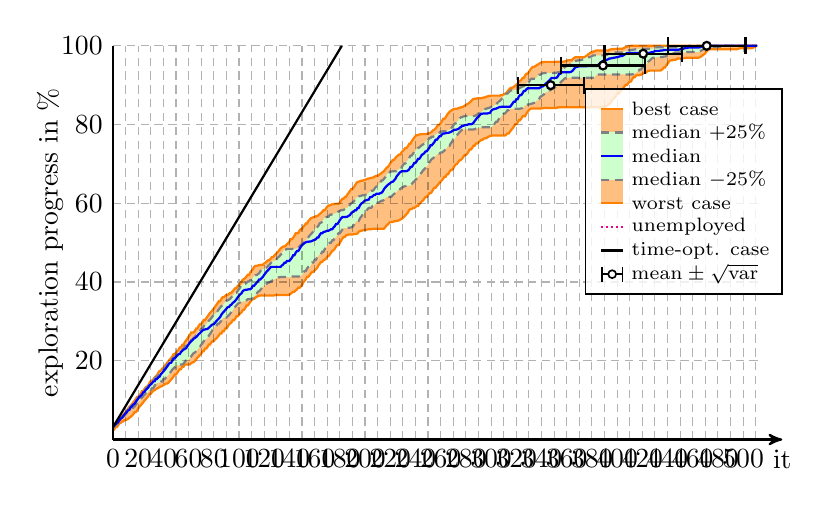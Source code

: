 \begin{tikzpicture}[thick]


% plot data, scaled to 8cm
\begin{scope}[yscale=0.05, xscale=0.016]
\draw[draw=orange, fill=orange!50] (0.00, 2.27) -- (1.00, 2.58) -- (2.00, 3.15) -- (3.00, 3.15) -- (4.00, 3.56) -- (5.00, 4.18) -- (6.00, 4.18) -- (7.00, 4.60) -- (8.00, 4.60) -- (9.00, 4.91) -- (10.00, 4.91) -- (11.00, 5.06) -- (12.00, 5.27) -- (13.00, 5.53) -- (14.00, 5.73) -- (15.00, 6.04) -- (16.00, 6.35) -- (17.00, 6.92) -- (18.00, 6.92) -- (19.00, 7.28) -- (20.00, 7.90) -- (21.00, 8.32) -- (22.00, 8.68) -- (23.00, 9.04) -- (24.00, 9.45) -- (25.00, 9.92) -- (26.00, 10.23) -- (27.00, 10.59) -- (28.00, 11.00) -- (29.00, 11.62) -- (30.00, 11.62) -- (31.00, 12.04) -- (32.00, 12.35) -- (33.00, 12.55) -- (34.00, 12.76) -- (35.00, 12.96) -- (36.00, 13.12) -- (37.00, 13.33) -- (38.00, 13.48) -- (39.00, 13.64) -- (40.00, 13.79) -- (41.00, 14.00) -- (42.00, 14.20) -- (43.00, 14.20) -- (44.00, 14.46) -- (45.00, 14.82) -- (46.00, 15.19) -- (47.00, 15.55) -- (48.00, 15.96) -- (49.00, 16.53) -- (50.00, 16.53) -- (51.00, 16.94) -- (52.00, 17.41) -- (53.00, 17.87) -- (54.00, 17.87) -- (55.00, 18.49) -- (56.00, 18.49) -- (57.00, 19.01) -- (58.00, 19.06) -- (59.00, 19.06) -- (60.00, 19.06) -- (61.00, 19.06) -- (62.00, 19.37) -- (63.00, 19.58) -- (64.00, 19.68) -- (65.00, 19.94) -- (66.00, 20.40) -- (67.00, 20.76) -- (68.00, 21.13) -- (69.00, 21.44) -- (70.00, 21.80) -- (71.00, 22.42) -- (72.00, 22.42) -- (73.00, 23.09) -- (74.00, 23.09) -- (75.00, 23.50) -- (76.00, 24.12) -- (77.00, 24.12) -- (78.00, 24.64) -- (79.00, 25.00) -- (80.00, 25.00) -- (81.00, 25.41) -- (82.00, 25.67) -- (83.00, 26.03) -- (84.00, 26.45) -- (85.00, 26.91) -- (86.00, 26.91) -- (87.00, 27.53) -- (88.00, 27.53) -- (89.00, 28.20) -- (90.00, 28.20) -- (91.00, 28.62) -- (92.00, 29.24) -- (93.00, 29.49) -- (94.00, 29.75) -- (95.00, 30.27) -- (96.00, 30.27) -- (97.00, 30.68) -- (98.00, 31.30) -- (99.00, 31.30) -- (100.00, 31.66) -- (101.00, 32.13) -- (102.00, 32.28) -- (103.00, 32.90) -- (104.00, 32.95) -- (105.00, 33.42) -- (106.00, 34.04) -- (107.00, 34.04) -- (108.00, 34.50) -- (109.00, 34.97) -- (110.00, 35.43) -- (111.00, 35.69) -- (112.00, 35.74) -- (113.00, 36.05) -- (114.00, 36.21) -- (115.00, 36.42) -- (116.00, 36.52) -- (117.00, 36.57) -- (118.00, 36.57) -- (119.00, 36.57) -- (120.00, 36.57) -- (121.00, 36.57) -- (122.00, 36.57) -- (123.00, 36.57) -- (124.00, 36.57) -- (125.00, 36.57) -- (126.00, 36.57) -- (127.00, 36.57) -- (128.00, 36.62) -- (129.00, 36.67) -- (130.00, 36.73) -- (131.00, 36.73) -- (132.00, 36.73) -- (133.00, 36.73) -- (134.00, 36.73) -- (135.00, 36.73) -- (136.00, 36.73) -- (137.00, 36.73) -- (138.00, 36.73) -- (139.00, 36.73) -- (140.00, 36.78) -- (141.00, 37.04) -- (142.00, 37.29) -- (143.00, 37.55) -- (144.00, 37.55) -- (145.00, 37.86) -- (146.00, 38.17) -- (147.00, 38.53) -- (148.00, 38.53) -- (149.00, 38.89) -- (150.00, 39.26) -- (151.00, 39.88) -- (152.00, 40.29) -- (153.00, 40.70) -- (154.00, 41.32) -- (155.00, 41.32) -- (156.00, 41.74) -- (157.00, 42.20) -- (158.00, 42.56) -- (159.00, 42.56) -- (160.00, 42.98) -- (161.00, 43.23) -- (162.00, 43.60) -- (163.00, 44.21) -- (164.00, 44.63) -- (165.00, 45.09) -- (166.00, 45.09) -- (167.00, 45.56) -- (168.00, 45.66) -- (169.00, 45.97) -- (170.00, 46.44) -- (171.00, 46.59) -- (172.00, 46.95) -- (173.00, 47.47) -- (174.00, 47.88) -- (175.00, 48.09) -- (176.00, 48.45) -- (177.00, 49.02) -- (178.00, 49.43) -- (179.00, 49.43) -- (180.00, 49.90) -- (181.00, 50.52) -- (182.00, 51.03) -- (183.00, 51.45) -- (184.00, 51.45) -- (185.00, 51.86) -- (186.00, 51.96) -- (187.00, 52.07) -- (188.00, 52.07) -- (189.00, 52.07) -- (190.00, 52.07) -- (191.00, 52.17) -- (192.00, 52.22) -- (193.00, 52.22) -- (194.00, 52.32) -- (195.00, 52.79) -- (196.00, 52.94) -- (197.00, 53.00) -- (198.00, 53.10) -- (199.00, 53.25) -- (200.00, 53.25) -- (201.00, 53.31) -- (202.00, 53.36) -- (203.00, 53.41) -- (204.00, 53.41) -- (205.00, 53.41) -- (206.00, 53.51) -- (207.00, 53.51) -- (208.00, 53.51) -- (209.00, 53.51) -- (210.00, 53.51) -- (211.00, 53.51) -- (212.00, 53.51) -- (213.00, 53.51) -- (214.00, 53.51) -- (215.00, 53.56) -- (216.00, 53.93) -- (217.00, 54.34) -- (218.00, 54.60) -- (219.00, 54.96) -- (220.00, 55.27) -- (221.00, 55.27) -- (222.00, 55.27) -- (223.00, 55.42) -- (224.00, 55.42) -- (225.00, 55.58) -- (226.00, 55.58) -- (227.00, 55.68) -- (228.00, 55.89) -- (229.00, 56.04) -- (230.00, 56.30) -- (231.00, 56.56) -- (232.00, 56.92) -- (233.00, 57.28) -- (234.00, 57.64) -- (235.00, 58.26) -- (236.00, 58.52) -- (237.00, 58.52) -- (238.00, 58.78) -- (239.00, 58.78) -- (240.00, 59.04) -- (241.00, 59.30) -- (242.00, 59.30) -- (243.00, 59.76) -- (244.00, 60.12) -- (245.00, 60.49) -- (246.00, 60.69) -- (247.00, 61.21) -- (248.00, 61.62) -- (249.00, 61.62) -- (250.00, 62.09) -- (251.00, 62.55) -- (252.00, 62.55) -- (253.00, 62.91) -- (254.00, 63.53) -- (255.00, 63.95) -- (256.00, 63.95) -- (257.00, 64.41) -- (258.00, 64.77) -- (259.00, 65.19) -- (260.00, 65.50) -- (261.00, 65.86) -- (262.00, 66.27) -- (263.00, 66.74) -- (264.00, 66.74) -- (265.00, 67.36) -- (266.00, 67.36) -- (267.00, 68.03) -- (268.00, 68.44) -- (269.00, 68.44) -- (270.00, 68.90) -- (271.00, 69.47) -- (272.00, 69.89) -- (273.00, 70.04) -- (274.00, 70.51) -- (275.00, 70.92) -- (276.00, 70.97) -- (277.00, 71.33) -- (278.00, 71.80) -- (279.00, 72.26) -- (280.00, 72.26) -- (281.00, 72.62) -- (282.00, 73.04) -- (283.00, 73.66) -- (284.00, 73.66) -- (285.00, 74.02) -- (286.00, 74.64) -- (287.00, 74.64) -- (288.00, 75.21) -- (289.00, 75.21) -- (290.00, 75.46) -- (291.00, 75.77) -- (292.00, 76.08) -- (293.00, 76.08) -- (294.00, 76.39) -- (295.00, 76.50) -- (296.00, 76.50) -- (297.00, 76.70) -- (298.00, 76.91) -- (299.00, 77.12) -- (300.00, 77.12) -- (301.00, 77.22) -- (302.00, 77.22) -- (303.00, 77.22) -- (304.00, 77.22) -- (305.00, 77.22) -- (306.00, 77.22) -- (307.00, 77.22) -- (308.00, 77.22) -- (309.00, 77.22) -- (310.00, 77.22) -- (311.00, 77.22) -- (312.00, 77.43) -- (313.00, 77.74) -- (314.00, 77.74) -- (315.00, 78.20) -- (316.00, 78.62) -- (317.00, 79.03) -- (318.00, 79.44) -- (319.00, 80.06) -- (320.00, 80.06) -- (321.00, 80.48) -- (322.00, 81.10) -- (323.00, 81.10) -- (324.00, 81.51) -- (325.00, 82.13) -- (326.00, 82.13) -- (327.00, 82.13) -- (328.00, 82.80) -- (329.00, 83.21) -- (330.00, 83.68) -- (331.00, 83.94) -- (332.00, 84.09) -- (333.00, 84.09) -- (334.00, 84.09) -- (335.00, 84.09) -- (336.00, 84.09) -- (337.00, 84.09) -- (338.00, 84.09) -- (339.00, 84.09) -- (340.00, 84.09) -- (341.00, 84.14) -- (342.00, 84.19) -- (343.00, 84.19) -- (344.00, 84.19) -- (345.00, 84.19) -- (346.00, 84.19) -- (347.00, 84.19) -- (348.00, 84.19) -- (349.00, 84.19) -- (350.00, 84.19) -- (351.00, 84.19) -- (352.00, 84.19) -- (353.00, 84.40) -- (354.00, 84.40) -- (355.00, 84.40) -- (356.00, 84.40) -- (357.00, 84.40) -- (358.00, 84.40) -- (359.00, 84.40) -- (360.00, 84.40) -- (361.00, 84.40) -- (362.00, 84.40) -- (363.00, 84.40) -- (364.00, 84.40) -- (365.00, 84.40) -- (366.00, 84.40) -- (367.00, 84.40) -- (368.00, 84.40) -- (369.00, 84.40) -- (370.00, 84.40) -- (371.00, 84.40) -- (372.00, 84.40) -- (373.00, 84.40) -- (374.00, 84.40) -- (375.00, 84.40) -- (376.00, 84.40) -- (377.00, 84.40) -- (378.00, 84.40) -- (379.00, 84.40) -- (380.00, 84.40) -- (381.00, 84.40) -- (382.00, 84.40) -- (383.00, 84.40) -- (384.00, 84.40) -- (385.00, 84.40) -- (386.00, 84.40) -- (387.00, 84.40) -- (388.00, 84.40) -- (389.00, 84.40) -- (390.00, 84.50) -- (391.00, 84.66) -- (392.00, 84.76) -- (393.00, 85.12) -- (394.00, 85.33) -- (395.00, 85.59) -- (396.00, 86.16) -- (397.00, 86.47) -- (398.00, 86.83) -- (399.00, 87.19) -- (400.00, 87.81) -- (401.00, 87.81) -- (402.00, 88.22) -- (403.00, 88.58) -- (404.00, 88.95) -- (405.00, 89.31) -- (406.00, 89.77) -- (407.00, 90.13) -- (408.00, 90.13) -- (409.00, 90.55) -- (410.00, 90.96) -- (411.00, 90.96) -- (412.00, 91.58) -- (413.00, 91.99) -- (414.00, 91.99) -- (415.00, 92.46) -- (416.00, 92.51) -- (417.00, 92.51) -- (418.00, 92.56) -- (419.00, 92.67) -- (420.00, 92.87) -- (421.00, 92.98) -- (422.00, 93.23) -- (423.00, 93.23) -- (424.00, 93.54) -- (425.00, 93.65) -- (426.00, 93.70) -- (427.00, 93.70) -- (428.00, 93.70) -- (429.00, 93.70) -- (430.00, 93.70) -- (431.00, 93.70) -- (432.00, 93.70) -- (433.00, 93.70) -- (434.00, 93.70) -- (435.00, 93.80) -- (436.00, 94.06) -- (437.00, 94.47) -- (438.00, 94.47) -- (439.00, 95.04) -- (440.00, 95.45) -- (441.00, 95.92) -- (442.00, 96.23) -- (443.00, 96.33) -- (444.00, 96.33) -- (445.00, 96.44) -- (446.00, 96.44) -- (447.00, 96.54) -- (448.00, 96.75) -- (449.00, 96.75) -- (450.00, 96.75) -- (451.00, 96.80) -- (452.00, 96.80) -- (453.00, 96.85) -- (454.00, 96.90) -- (455.00, 96.95) -- (456.00, 96.95) -- (457.00, 96.95) -- (458.00, 96.95) -- (459.00, 96.95) -- (460.00, 96.95) -- (461.00, 96.95) -- (462.00, 96.95) -- (463.00, 96.95) -- (464.00, 96.95) -- (465.00, 97.00) -- (466.00, 97.16) -- (467.00, 97.37) -- (468.00, 97.62) -- (469.00, 97.83) -- (470.00, 98.14) -- (471.00, 98.61) -- (472.00, 98.86) -- (473.00, 99.12) -- (474.00, 99.12) -- (475.00, 99.12) -- (476.00, 99.12) -- (477.00, 99.12) -- (478.00, 99.12) -- (479.00, 99.12) -- (480.00, 99.12) -- (481.00, 99.12) -- (482.00, 99.12) -- (483.00, 99.12) -- (484.00, 99.12) -- (485.00, 99.12) -- (486.00, 99.12) -- (487.00, 99.12) -- (488.00, 99.12) -- (489.00, 99.12) -- (490.00, 99.12) -- (491.00, 99.12) -- (492.00, 99.12) -- (493.00, 99.12) -- (494.00, 99.12) -- (495.00, 99.12) -- (496.00, 99.23) -- (497.00, 99.33) -- (498.00, 99.38) -- (499.00, 99.38) -- (500.00, 99.38) -- (501.00, 99.38) -- (502.00, 99.38) -- (503.00, 99.38) -- (504.00, 99.38) -- (505.00, 99.38) -- (506.00, 99.38) -- (507.00, 99.43) -- (508.00, 99.54) -- (509.00, 99.69) -- (510.00, 99.95) -- (511.00, 100.00) -- (511.00, 100.00) -- (510.00, 100.00) -- (509.00, 100.00) -- (508.00, 100.00) -- (507.00, 100.00) -- (506.00, 100.00) -- (505.00, 100.00) -- (504.00, 100.00) -- (503.00, 100.00) -- (502.00, 100.00) -- (501.00, 100.00) -- (500.00, 100.00) -- (499.00, 100.00) -- (498.00, 100.00) -- (497.00, 100.00) -- (496.00, 100.00) -- (495.00, 100.00) -- (494.00, 100.00) -- (493.00, 100.00) -- (492.00, 100.00) -- (491.00, 100.00) -- (490.00, 100.00) -- (489.00, 100.00) -- (488.00, 100.00) -- (487.00, 100.00) -- (486.00, 100.00) -- (485.00, 100.00) -- (484.00, 100.00) -- (483.00, 100.00) -- (482.00, 100.00) -- (481.00, 100.00) -- (480.00, 100.00) -- (479.00, 100.00) -- (478.00, 100.00) -- (477.00, 100.00) -- (476.00, 100.00) -- (475.00, 100.00) -- (474.00, 100.00) -- (473.00, 100.00) -- (472.00, 100.00) -- (471.00, 100.00) -- (470.00, 100.00) -- (469.00, 100.00) -- (468.00, 100.00) -- (467.00, 100.00) -- (466.00, 100.00) -- (465.00, 100.00) -- (464.00, 100.00) -- (463.00, 100.00) -- (462.00, 100.00) -- (461.00, 100.00) -- (460.00, 100.00) -- (459.00, 100.00) -- (458.00, 100.00) -- (457.00, 100.00) -- (456.00, 100.00) -- (455.00, 100.00) -- (454.00, 100.00) -- (453.00, 100.00) -- (452.00, 100.00) -- (451.00, 100.00) -- (450.00, 100.00) -- (449.00, 100.00) -- (448.00, 100.00) -- (447.00, 100.00) -- (446.00, 100.00) -- (445.00, 100.00) -- (444.00, 100.00) -- (443.00, 100.00) -- (442.00, 100.00) -- (441.00, 100.00) -- (440.00, 100.00) -- (439.00, 100.00) -- (438.00, 100.00) -- (437.00, 100.00) -- (436.00, 100.00) -- (435.00, 100.00) -- (434.00, 100.00) -- (433.00, 100.00) -- (432.00, 100.00) -- (431.00, 100.00) -- (430.00, 100.00) -- (429.00, 100.00) -- (428.00, 100.00) -- (427.00, 100.00) -- (426.00, 100.00) -- (425.00, 100.00) -- (424.00, 100.00) -- (423.00, 100.00) -- (422.00, 100.00) -- (421.00, 100.00) -- (420.00, 100.00) -- (419.00, 100.00) -- (418.00, 100.00) -- (417.00, 100.00) -- (416.00, 100.00) -- (415.00, 100.00) -- (414.00, 100.00) -- (413.00, 100.00) -- (412.00, 100.00) -- (411.00, 100.00) -- (410.00, 99.95) -- (409.00, 99.95) -- (408.00, 99.74) -- (407.00, 99.74) -- (406.00, 99.54) -- (405.00, 99.38) -- (404.00, 99.23) -- (403.00, 99.23) -- (402.00, 99.23) -- (401.00, 99.23) -- (400.00, 99.23) -- (399.00, 99.23) -- (398.00, 99.17) -- (397.00, 99.17) -- (396.00, 99.17) -- (395.00, 99.07) -- (394.00, 99.02) -- (393.00, 98.81) -- (392.00, 98.81) -- (391.00, 98.81) -- (390.00, 98.81) -- (389.00, 98.81) -- (388.00, 98.81) -- (387.00, 98.81) -- (386.00, 98.81) -- (385.00, 98.81) -- (384.00, 98.81) -- (383.00, 98.76) -- (382.00, 98.55) -- (381.00, 98.55) -- (380.00, 98.30) -- (379.00, 98.30) -- (378.00, 98.04) -- (377.00, 97.83) -- (376.00, 97.52) -- (375.00, 97.31) -- (374.00, 97.11) -- (373.00, 97.11) -- (372.00, 97.11) -- (371.00, 97.11) -- (370.00, 97.11) -- (369.00, 97.11) -- (368.00, 97.11) -- (367.00, 97.11) -- (366.00, 96.95) -- (365.00, 96.69) -- (364.00, 96.33) -- (363.00, 96.33) -- (362.00, 96.33) -- (361.00, 96.33) -- (360.00, 96.18) -- (359.00, 96.07) -- (358.00, 96.02) -- (357.00, 95.97) -- (356.00, 95.97) -- (355.00, 95.97) -- (354.00, 95.97) -- (353.00, 95.97) -- (352.00, 95.97) -- (351.00, 95.92) -- (350.00, 95.92) -- (349.00, 95.92) -- (348.00, 95.92) -- (347.00, 95.92) -- (346.00, 95.92) -- (345.00, 95.92) -- (344.00, 95.92) -- (343.00, 95.92) -- (342.00, 95.87) -- (341.00, 95.82) -- (340.00, 95.82) -- (339.00, 95.61) -- (338.00, 95.45) -- (337.00, 95.20) -- (336.00, 95.04) -- (335.00, 94.83) -- (334.00, 94.63) -- (333.00, 94.63) -- (332.00, 94.32) -- (331.00, 93.85) -- (330.00, 93.39) -- (329.00, 92.92) -- (328.00, 92.92) -- (327.00, 92.51) -- (326.00, 91.84) -- (325.00, 91.84) -- (324.00, 91.37) -- (323.00, 91.06) -- (322.00, 90.91) -- (321.00, 90.39) -- (320.00, 90.13) -- (319.00, 89.82) -- (318.00, 89.57) -- (317.00, 89.36) -- (316.00, 89.36) -- (315.00, 89.15) -- (314.00, 88.84) -- (313.00, 88.38) -- (312.00, 88.02) -- (311.00, 87.81) -- (310.00, 87.60) -- (309.00, 87.50) -- (308.00, 87.50) -- (307.00, 87.35) -- (306.00, 87.35) -- (305.00, 87.35) -- (304.00, 87.35) -- (303.00, 87.35) -- (302.00, 87.35) -- (301.00, 87.35) -- (300.00, 87.35) -- (299.00, 87.29) -- (298.00, 87.24) -- (297.00, 87.14) -- (296.00, 87.04) -- (295.00, 86.88) -- (294.00, 86.88) -- (293.00, 86.73) -- (292.00, 86.67) -- (291.00, 86.67) -- (290.00, 86.67) -- (289.00, 86.67) -- (288.00, 86.57) -- (287.00, 86.57) -- (286.00, 86.52) -- (285.00, 86.26) -- (284.00, 85.90) -- (283.00, 85.59) -- (282.00, 85.33) -- (281.00, 85.18) -- (280.00, 84.97) -- (279.00, 84.76) -- (278.00, 84.56) -- (277.00, 84.40) -- (276.00, 84.40) -- (275.00, 84.19) -- (274.00, 84.19) -- (273.00, 83.99) -- (272.00, 83.99) -- (271.00, 83.99) -- (270.00, 83.88) -- (269.00, 83.63) -- (268.00, 83.52) -- (267.00, 83.21) -- (266.00, 82.85) -- (265.00, 82.44) -- (264.00, 81.82) -- (263.00, 81.46) -- (262.00, 81.46) -- (261.00, 80.84) -- (260.00, 80.37) -- (259.00, 79.91) -- (258.00, 79.91) -- (257.00, 79.49) -- (256.00, 78.98) -- (255.00, 78.67) -- (254.00, 78.56) -- (253.00, 78.20) -- (252.00, 77.94) -- (251.00, 77.79) -- (250.00, 77.74) -- (249.00, 77.58) -- (248.00, 77.58) -- (247.00, 77.58) -- (246.00, 77.58) -- (245.00, 77.53) -- (244.00, 77.53) -- (243.00, 77.48) -- (242.00, 77.32) -- (241.00, 77.32) -- (240.00, 77.07) -- (239.00, 76.65) -- (238.00, 76.19) -- (237.00, 75.77) -- (236.00, 75.10) -- (235.00, 75.10) -- (234.00, 74.48) -- (233.00, 74.07) -- (232.00, 74.07) -- (231.00, 73.66) -- (230.00, 73.30) -- (229.00, 72.93) -- (228.00, 72.37) -- (227.00, 72.37) -- (226.00, 72.11) -- (225.00, 71.85) -- (224.00, 71.49) -- (223.00, 71.02) -- (222.00, 71.02) -- (221.00, 70.56) -- (220.00, 70.14) -- (219.00, 69.58) -- (218.00, 69.21) -- (217.00, 69.01) -- (216.00, 68.60) -- (215.00, 68.18) -- (214.00, 67.92) -- (213.00, 67.67) -- (212.00, 67.41) -- (211.00, 67.20) -- (210.00, 66.99) -- (209.00, 66.99) -- (208.00, 66.84) -- (207.00, 66.68) -- (206.00, 66.53) -- (205.00, 66.43) -- (204.00, 66.43) -- (203.00, 66.27) -- (202.00, 66.22) -- (201.00, 66.12) -- (200.00, 65.91) -- (199.00, 65.91) -- (198.00, 65.75) -- (197.00, 65.75) -- (196.00, 65.60) -- (195.00, 65.50) -- (194.00, 65.39) -- (193.00, 65.13) -- (192.00, 64.51) -- (191.00, 64.05) -- (190.00, 63.58) -- (189.00, 63.58) -- (188.00, 63.12) -- (187.00, 62.65) -- (186.00, 62.24) -- (185.00, 61.62) -- (184.00, 61.62) -- (183.00, 61.16) -- (182.00, 61.16) -- (181.00, 60.74) -- (180.00, 60.12) -- (179.00, 59.87) -- (178.00, 59.87) -- (177.00, 59.87) -- (176.00, 59.81) -- (175.00, 59.81) -- (174.00, 59.71) -- (173.00, 59.66) -- (172.00, 59.45) -- (171.00, 59.45) -- (170.00, 59.14) -- (169.00, 58.68) -- (168.00, 58.26) -- (167.00, 58.26) -- (166.00, 57.85) -- (165.00, 57.54) -- (164.00, 57.28) -- (163.00, 56.97) -- (162.00, 56.71) -- (161.00, 56.71) -- (160.00, 56.51) -- (159.00, 56.46) -- (158.00, 56.35) -- (157.00, 56.20) -- (156.00, 55.79) -- (155.00, 55.48) -- (154.00, 54.86) -- (153.00, 54.86) -- (152.00, 54.39) -- (151.00, 53.98) -- (150.00, 53.46) -- (149.00, 53.46) -- (148.00, 53.05) -- (147.00, 52.38) -- (146.00, 52.38) -- (145.00, 52.38) -- (144.00, 51.76) -- (143.00, 51.29) -- (142.00, 50.88) -- (141.00, 50.88) -- (140.00, 50.26) -- (139.00, 49.90) -- (138.00, 49.59) -- (137.00, 49.23) -- (136.00, 49.02) -- (135.00, 49.02) -- (134.00, 48.81) -- (133.00, 48.50) -- (132.00, 48.14) -- (131.00, 47.68) -- (130.00, 47.37) -- (129.00, 47.06) -- (128.00, 46.69) -- (127.00, 46.33) -- (126.00, 46.33) -- (125.00, 45.87) -- (124.00, 45.51) -- (123.00, 45.51) -- (122.00, 45.20) -- (121.00, 44.94) -- (120.00, 44.73) -- (119.00, 44.42) -- (118.00, 44.42) -- (117.00, 44.32) -- (116.00, 44.32) -- (115.00, 44.21) -- (114.00, 44.11) -- (113.00, 44.11) -- (112.00, 43.85) -- (111.00, 43.23) -- (110.00, 42.87) -- (109.00, 42.46) -- (108.00, 41.84) -- (107.00, 41.84) -- (106.00, 41.43) -- (105.00, 41.06) -- (104.00, 40.75) -- (103.00, 40.60) -- (102.00, 40.13) -- (101.00, 39.72) -- (100.00, 39.05) -- (99.00, 39.05) -- (98.00, 38.43) -- (97.00, 38.43) -- (96.00, 38.07) -- (95.00, 37.71) -- (94.00, 37.24) -- (93.00, 37.24) -- (92.00, 36.98) -- (91.00, 36.73) -- (90.00, 36.73) -- (89.00, 36.47) -- (88.00, 36.16) -- (87.00, 36.16) -- (86.00, 35.74) -- (85.00, 35.12) -- (84.00, 35.12) -- (83.00, 34.66) -- (82.00, 34.19) -- (81.00, 33.73) -- (80.00, 33.26) -- (79.00, 32.85) -- (78.00, 32.49) -- (77.00, 32.18) -- (76.00, 31.71) -- (75.00, 31.25) -- (74.00, 30.79) -- (73.00, 30.37) -- (72.00, 30.37) -- (71.00, 29.75) -- (70.00, 29.29) -- (69.00, 29.29) -- (68.00, 28.87) -- (67.00, 28.20) -- (66.00, 28.20) -- (65.00, 27.58) -- (64.00, 27.17) -- (63.00, 27.17) -- (62.00, 27.17) -- (61.00, 26.55) -- (60.00, 26.08) -- (59.00, 25.62) -- (58.00, 25.15) -- (57.00, 24.74) -- (56.00, 24.07) -- (55.00, 24.07) -- (54.00, 23.40) -- (53.00, 23.40) -- (52.00, 22.78) -- (51.00, 22.42) -- (50.00, 22.06) -- (49.00, 21.64) -- (48.00, 21.64) -- (47.00, 21.02) -- (46.00, 20.66) -- (45.00, 20.35) -- (44.00, 19.89) -- (43.00, 19.47) -- (42.00, 19.11) -- (41.00, 18.70) -- (40.00, 18.08) -- (39.00, 18.03) -- (38.00, 17.41) -- (37.00, 17.41) -- (36.00, 16.99) -- (35.00, 16.37) -- (34.00, 16.01) -- (33.00, 15.75) -- (32.00, 15.29) -- (31.00, 14.98) -- (30.00, 14.82) -- (29.00, 14.41) -- (28.00, 13.79) -- (27.00, 13.43) -- (26.00, 13.27) -- (25.00, 12.86) -- (24.00, 12.29) -- (23.00, 12.29) -- (22.00, 11.67) -- (21.00, 11.21) -- (20.00, 10.80) -- (19.00, 10.74) -- (18.00, 10.28) -- (17.00, 9.81) -- (16.00, 9.40) -- (15.00, 8.94) -- (14.00, 8.57) -- (13.00, 8.32) -- (12.00, 7.85) -- (11.00, 7.39) -- (10.00, 6.97) -- (9.00, 6.61) -- (8.00, 6.25) -- (7.00, 5.89) -- (6.00, 5.48) -- (5.00, 5.01) -- (4.00, 5.01) -- (3.00, 4.60) -- (2.00, 3.98) -- (1.00, 3.82) -- (0.00, 3.15);
\draw[gray, densely dashed, fill=green!20] (0.00, 3.15) -- (1.00, 3.15) -- (2.00, 3.82) -- (3.00, 3.82) -- (4.00, 4.24) -- (5.00, 4.70) -- (6.00, 5.01) -- (7.00, 5.32) -- (8.00, 5.79) -- (9.00, 5.99) -- (10.00, 6.40) -- (11.00, 6.82) -- (12.00, 7.02) -- (13.00, 7.39) -- (14.00, 7.70) -- (15.00, 8.01) -- (16.00, 8.01) -- (17.00, 8.32) -- (18.00, 8.78) -- (19.00, 9.25) -- (20.00, 9.66) -- (21.00, 9.76) -- (22.00, 10.28) -- (23.00, 10.64) -- (24.00, 11.00) -- (25.00, 11.36) -- (26.00, 11.78) -- (27.00, 11.88) -- (28.00, 12.04) -- (29.00, 12.60) -- (30.00, 12.60) -- (31.00, 13.02) -- (32.00, 13.02) -- (33.00, 13.64) -- (34.00, 14.05) -- (35.00, 14.41) -- (36.00, 14.41) -- (37.00, 14.51) -- (38.00, 14.72) -- (39.00, 14.72) -- (40.00, 15.34) -- (41.00, 15.34) -- (42.00, 15.75) -- (43.00, 16.12) -- (44.00, 16.48) -- (45.00, 16.84) -- (46.00, 17.25) -- (47.00, 17.72) -- (48.00, 18.03) -- (49.00, 18.39) -- (50.00, 18.80) -- (51.00, 18.85) -- (52.00, 18.85) -- (53.00, 18.96) -- (54.00, 19.06) -- (55.00, 19.06) -- (56.00, 19.27) -- (57.00, 19.73) -- (58.00, 20.09) -- (59.00, 20.09) -- (60.00, 20.40) -- (61.00, 20.71) -- (62.00, 21.07) -- (63.00, 21.54) -- (64.00, 21.95) -- (65.00, 22.11) -- (66.00, 22.42) -- (67.00, 22.78) -- (68.00, 23.24) -- (69.00, 23.55) -- (70.00, 24.07) -- (71.00, 24.48) -- (72.00, 24.95) -- (73.00, 25.41) -- (74.00, 25.41) -- (75.00, 25.88) -- (76.00, 26.34) -- (77.00, 26.81) -- (78.00, 27.27) -- (79.00, 27.89) -- (80.00, 28.31) -- (81.00, 28.77) -- (82.00, 28.77) -- (83.00, 29.39) -- (84.00, 29.39) -- (85.00, 29.80) -- (86.00, 30.17) -- (87.00, 30.79) -- (88.00, 30.94) -- (89.00, 30.94) -- (90.00, 30.94) -- (91.00, 31.30) -- (92.00, 31.61) -- (93.00, 31.97) -- (94.00, 32.39) -- (95.00, 32.85) -- (96.00, 33.32) -- (97.00, 33.73) -- (98.00, 34.09) -- (99.00, 34.45) -- (100.00, 34.71) -- (101.00, 34.81) -- (102.00, 35.02) -- (103.00, 35.02) -- (104.00, 35.02) -- (105.00, 35.23) -- (106.00, 35.38) -- (107.00, 35.64) -- (108.00, 35.69) -- (109.00, 35.69) -- (110.00, 35.69) -- (111.00, 35.95) -- (112.00, 36.57) -- (113.00, 36.57) -- (114.00, 36.93) -- (115.00, 37.55) -- (116.00, 37.65) -- (117.00, 38.02) -- (118.00, 38.43) -- (119.00, 38.79) -- (120.00, 39.05) -- (121.00, 39.31) -- (122.00, 39.57) -- (123.00, 39.82) -- (124.00, 39.88) -- (125.00, 40.08) -- (126.00, 40.29) -- (127.00, 40.50) -- (128.00, 40.65) -- (129.00, 40.86) -- (130.00, 41.01) -- (131.00, 41.17) -- (132.00, 41.22) -- (133.00, 41.27) -- (134.00, 41.27) -- (135.00, 41.27) -- (136.00, 41.27) -- (137.00, 41.27) -- (138.00, 41.27) -- (139.00, 41.27) -- (140.00, 41.27) -- (141.00, 41.27) -- (142.00, 41.37) -- (143.00, 41.43) -- (144.00, 41.43) -- (145.00, 41.43) -- (146.00, 41.43) -- (147.00, 41.43) -- (148.00, 41.43) -- (149.00, 41.53) -- (150.00, 41.94) -- (151.00, 42.25) -- (152.00, 42.82) -- (153.00, 42.82) -- (154.00, 43.44) -- (155.00, 43.85) -- (156.00, 43.85) -- (157.00, 44.32) -- (158.00, 44.94) -- (159.00, 44.94) -- (160.00, 45.61) -- (161.00, 45.61) -- (162.00, 46.28) -- (163.00, 46.69) -- (164.00, 47.06) -- (165.00, 47.06) -- (166.00, 47.68) -- (167.00, 47.68) -- (168.00, 48.35) -- (169.00, 48.76) -- (170.00, 49.12) -- (171.00, 49.54) -- (172.00, 50.00) -- (173.00, 50.00) -- (174.00, 50.62) -- (175.00, 50.62) -- (176.00, 51.29) -- (177.00, 51.29) -- (178.00, 51.96) -- (179.00, 52.38) -- (180.00, 52.38) -- (181.00, 52.84) -- (182.00, 53.31) -- (183.00, 53.77) -- (184.00, 53.77) -- (185.00, 53.77) -- (186.00, 53.77) -- (187.00, 53.77) -- (188.00, 53.82) -- (189.00, 53.87) -- (190.00, 53.98) -- (191.00, 54.44) -- (192.00, 54.91) -- (193.00, 55.53) -- (194.00, 55.53) -- (195.00, 55.53) -- (196.00, 56.20) -- (197.00, 56.61) -- (198.00, 57.08) -- (199.00, 57.28) -- (200.00, 57.64) -- (201.00, 58.06) -- (202.00, 58.52) -- (203.00, 58.83) -- (204.00, 58.88) -- (205.00, 58.88) -- (206.00, 59.30) -- (207.00, 59.30) -- (208.00, 59.71) -- (209.00, 60.12) -- (210.00, 60.18) -- (211.00, 60.23) -- (212.00, 60.43) -- (213.00, 60.64) -- (214.00, 60.64) -- (215.00, 60.90) -- (216.00, 61.36) -- (217.00, 61.57) -- (218.00, 61.62) -- (219.00, 61.62) -- (220.00, 61.67) -- (221.00, 61.67) -- (222.00, 62.09) -- (223.00, 62.35) -- (224.00, 62.65) -- (225.00, 62.96) -- (226.00, 63.33) -- (227.00, 63.33) -- (228.00, 63.64) -- (229.00, 63.95) -- (230.00, 64.10) -- (231.00, 64.26) -- (232.00, 64.36) -- (233.00, 64.46) -- (234.00, 64.51) -- (235.00, 64.51) -- (236.00, 64.51) -- (237.00, 64.88) -- (238.00, 65.29) -- (239.00, 65.55) -- (240.00, 65.91) -- (241.00, 66.32) -- (242.00, 66.79) -- (243.00, 67.10) -- (244.00, 67.46) -- (245.00, 67.87) -- (246.00, 68.34) -- (247.00, 68.65) -- (248.00, 69.01) -- (249.00, 69.42) -- (250.00, 69.89) -- (251.00, 70.35) -- (252.00, 70.82) -- (253.00, 71.28) -- (254.00, 71.44) -- (255.00, 71.75) -- (256.00, 72.11) -- (257.00, 72.37) -- (258.00, 72.62) -- (259.00, 72.62) -- (260.00, 72.88) -- (261.00, 72.88) -- (262.00, 73.14) -- (263.00, 73.40) -- (264.00, 73.86) -- (265.00, 74.23) -- (266.00, 74.59) -- (267.00, 74.59) -- (268.00, 75.21) -- (269.00, 75.62) -- (270.00, 76.24) -- (271.00, 76.24) -- (272.00, 76.91) -- (273.00, 77.32) -- (274.00, 77.69) -- (275.00, 78.05) -- (276.00, 78.41) -- (277.00, 78.67) -- (278.00, 78.77) -- (279.00, 78.77) -- (280.00, 78.77) -- (281.00, 78.77) -- (282.00, 78.77) -- (283.00, 78.77) -- (284.00, 78.77) -- (285.00, 78.77) -- (286.00, 78.77) -- (287.00, 78.82) -- (288.00, 78.98) -- (289.00, 79.08) -- (290.00, 79.13) -- (291.00, 79.24) -- (292.00, 79.24) -- (293.00, 79.29) -- (294.00, 79.34) -- (295.00, 79.34) -- (296.00, 79.34) -- (297.00, 79.34) -- (298.00, 79.34) -- (299.00, 79.34) -- (300.00, 79.34) -- (301.00, 79.49) -- (302.00, 79.86) -- (303.00, 80.32) -- (304.00, 80.73) -- (305.00, 80.73) -- (306.00, 81.35) -- (307.00, 81.71) -- (308.00, 82.08) -- (309.00, 82.44) -- (310.00, 82.80) -- (311.00, 82.80) -- (312.00, 83.16) -- (313.00, 83.63) -- (314.00, 83.63) -- (315.00, 83.83) -- (316.00, 83.99) -- (317.00, 83.99) -- (318.00, 83.99) -- (319.00, 83.99) -- (320.00, 83.99) -- (321.00, 83.99) -- (322.00, 83.99) -- (323.00, 84.04) -- (324.00, 84.09) -- (325.00, 84.19) -- (326.00, 84.56) -- (327.00, 84.92) -- (328.00, 84.92) -- (329.00, 85.07) -- (330.00, 85.12) -- (331.00, 85.18) -- (332.00, 85.28) -- (333.00, 85.38) -- (334.00, 85.49) -- (335.00, 85.64) -- (336.00, 86.11) -- (337.00, 86.11) -- (338.00, 86.47) -- (339.00, 86.98) -- (340.00, 87.24) -- (341.00, 87.45) -- (342.00, 87.65) -- (343.00, 88.17) -- (344.00, 88.17) -- (345.00, 88.43) -- (346.00, 88.69) -- (347.00, 88.69) -- (348.00, 88.95) -- (349.00, 89.20) -- (350.00, 89.46) -- (351.00, 89.46) -- (352.00, 89.72) -- (353.00, 90.03) -- (354.00, 90.34) -- (355.00, 90.65) -- (356.00, 90.96) -- (357.00, 91.27) -- (358.00, 91.58) -- (359.00, 91.84) -- (360.00, 91.84) -- (361.00, 91.89) -- (362.00, 91.89) -- (363.00, 91.89) -- (364.00, 91.89) -- (365.00, 91.89) -- (366.00, 91.89) -- (367.00, 91.89) -- (368.00, 91.89) -- (369.00, 91.89) -- (370.00, 91.89) -- (371.00, 91.89) -- (372.00, 91.89) -- (373.00, 91.89) -- (374.00, 91.89) -- (375.00, 91.89) -- (376.00, 91.89) -- (377.00, 91.89) -- (378.00, 91.89) -- (379.00, 91.89) -- (380.00, 91.89) -- (381.00, 91.89) -- (382.00, 91.99) -- (383.00, 92.46) -- (384.00, 92.72) -- (385.00, 92.72) -- (386.00, 92.72) -- (387.00, 92.72) -- (388.00, 92.72) -- (389.00, 92.72) -- (390.00, 92.72) -- (391.00, 92.72) -- (392.00, 92.72) -- (393.00, 92.72) -- (394.00, 92.72) -- (395.00, 92.72) -- (396.00, 92.72) -- (397.00, 92.72) -- (398.00, 92.72) -- (399.00, 92.72) -- (400.00, 92.72) -- (401.00, 92.72) -- (402.00, 92.72) -- (403.00, 92.72) -- (404.00, 92.72) -- (405.00, 92.72) -- (406.00, 92.72) -- (407.00, 92.72) -- (408.00, 92.72) -- (409.00, 92.72) -- (410.00, 92.72) -- (411.00, 92.72) -- (412.00, 92.77) -- (413.00, 92.77) -- (414.00, 92.98) -- (415.00, 93.13) -- (416.00, 93.44) -- (417.00, 93.65) -- (418.00, 94.01) -- (419.00, 94.01) -- (420.00, 94.42) -- (421.00, 94.83) -- (422.00, 94.83) -- (423.00, 95.14) -- (424.00, 95.66) -- (425.00, 96.07) -- (426.00, 96.28) -- (427.00, 96.64) -- (428.00, 96.90) -- (429.00, 97.00) -- (430.00, 97.00) -- (431.00, 97.11) -- (432.00, 97.11) -- (433.00, 97.16) -- (434.00, 97.16) -- (435.00, 97.16) -- (436.00, 97.16) -- (437.00, 97.26) -- (438.00, 97.26) -- (439.00, 97.37) -- (440.00, 97.57) -- (441.00, 97.57) -- (442.00, 97.83) -- (443.00, 98.09) -- (444.00, 98.14) -- (445.00, 98.14) -- (446.00, 98.30) -- (447.00, 98.30) -- (448.00, 98.30) -- (449.00, 98.30) -- (450.00, 98.30) -- (451.00, 98.30) -- (452.00, 98.30) -- (453.00, 98.30) -- (454.00, 98.30) -- (455.00, 98.45) -- (456.00, 98.45) -- (457.00, 98.45) -- (458.00, 98.45) -- (459.00, 98.45) -- (460.00, 98.45) -- (461.00, 98.45) -- (462.00, 98.45) -- (463.00, 98.45) -- (464.00, 98.45) -- (465.00, 98.45) -- (466.00, 98.61) -- (467.00, 98.86) -- (468.00, 99.07) -- (469.00, 99.12) -- (470.00, 99.12) -- (471.00, 99.12) -- (472.00, 99.12) -- (473.00, 99.33) -- (474.00, 99.33) -- (475.00, 99.59) -- (476.00, 99.69) -- (477.00, 99.69) -- (478.00, 99.69) -- (479.00, 99.69) -- (480.00, 99.69) -- (481.00, 99.69) -- (482.00, 99.74) -- (483.00, 99.85) -- (484.00, 99.90) -- (485.00, 99.90) -- (486.00, 99.95) -- (487.00, 100.00) -- (488.00, 100.00) -- (489.00, 100.00) -- (490.00, 100.00) -- (491.00, 100.00) -- (492.00, 100.00) -- (493.00, 100.00) -- (494.00, 100.00) -- (495.00, 100.00) -- (496.00, 100.00) -- (497.00, 100.00) -- (498.00, 100.00) -- (499.00, 100.00) -- (500.00, 100.00) -- (501.00, 100.00) -- (502.00, 100.00) -- (503.00, 100.00) -- (504.00, 100.00) -- (505.00, 100.00) -- (506.00, 100.00) -- (507.00, 100.00) -- (508.00, 100.00) -- (509.00, 100.00) -- (510.00, 100.00) -- (511.00, 100.00) -- (511.00, 100.00) -- (510.00, 100.00) -- (509.00, 100.00) -- (508.00, 100.00) -- (507.00, 100.00) -- (506.00, 100.00) -- (505.00, 100.00) -- (504.00, 100.00) -- (503.00, 100.00) -- (502.00, 100.00) -- (501.00, 100.00) -- (500.00, 100.00) -- (499.00, 100.00) -- (498.00, 100.00) -- (497.00, 100.00) -- (496.00, 100.00) -- (495.00, 100.00) -- (494.00, 100.00) -- (493.00, 100.00) -- (492.00, 100.00) -- (491.00, 100.00) -- (490.00, 100.00) -- (489.00, 100.00) -- (488.00, 100.00) -- (487.00, 100.00) -- (486.00, 100.00) -- (485.00, 100.00) -- (484.00, 100.00) -- (483.00, 100.00) -- (482.00, 100.00) -- (481.00, 100.00) -- (480.00, 100.00) -- (479.00, 100.00) -- (478.00, 100.00) -- (477.00, 100.00) -- (476.00, 100.00) -- (475.00, 100.00) -- (474.00, 100.00) -- (473.00, 100.00) -- (472.00, 100.00) -- (471.00, 100.00) -- (470.00, 100.00) -- (469.00, 100.00) -- (468.00, 100.00) -- (467.00, 100.00) -- (466.00, 100.00) -- (465.00, 100.00) -- (464.00, 100.00) -- (463.00, 100.00) -- (462.00, 100.00) -- (461.00, 100.00) -- (460.00, 100.00) -- (459.00, 100.00) -- (458.00, 100.00) -- (457.00, 100.00) -- (456.00, 99.90) -- (455.00, 99.69) -- (454.00, 99.69) -- (453.00, 99.64) -- (452.00, 99.64) -- (451.00, 99.64) -- (450.00, 99.64) -- (449.00, 99.64) -- (448.00, 99.64) -- (447.00, 99.64) -- (446.00, 99.64) -- (445.00, 99.64) -- (444.00, 99.64) -- (443.00, 99.64) -- (442.00, 99.64) -- (441.00, 99.64) -- (440.00, 99.64) -- (439.00, 99.64) -- (438.00, 99.64) -- (437.00, 99.64) -- (436.00, 99.64) -- (435.00, 99.64) -- (434.00, 99.64) -- (433.00, 99.64) -- (432.00, 99.64) -- (431.00, 99.59) -- (430.00, 99.54) -- (429.00, 99.38) -- (428.00, 99.28) -- (427.00, 99.28) -- (426.00, 99.28) -- (425.00, 99.28) -- (424.00, 99.28) -- (423.00, 99.28) -- (422.00, 99.28) -- (421.00, 99.28) -- (420.00, 99.28) -- (419.00, 99.28) -- (418.00, 99.28) -- (417.00, 99.23) -- (416.00, 99.17) -- (415.00, 99.12) -- (414.00, 99.07) -- (413.00, 99.02) -- (412.00, 98.97) -- (411.00, 98.92) -- (410.00, 98.86) -- (409.00, 98.86) -- (408.00, 98.76) -- (407.00, 98.71) -- (406.00, 98.55) -- (405.00, 98.45) -- (404.00, 98.30) -- (403.00, 98.30) -- (402.00, 98.30) -- (401.00, 98.30) -- (400.00, 98.30) -- (399.00, 98.30) -- (398.00, 98.30) -- (397.00, 98.30) -- (396.00, 98.30) -- (395.00, 98.24) -- (394.00, 98.14) -- (393.00, 97.99) -- (392.00, 97.68) -- (391.00, 97.62) -- (390.00, 97.57) -- (389.00, 97.57) -- (388.00, 97.57) -- (387.00, 97.57) -- (386.00, 97.57) -- (385.00, 97.57) -- (384.00, 97.57) -- (383.00, 97.57) -- (382.00, 97.57) -- (381.00, 97.57) -- (380.00, 97.37) -- (379.00, 97.21) -- (378.00, 97.11) -- (377.00, 97.11) -- (376.00, 97.11) -- (375.00, 96.90) -- (374.00, 96.75) -- (373.00, 96.59) -- (372.00, 96.44) -- (371.00, 96.33) -- (370.00, 96.33) -- (369.00, 96.28) -- (368.00, 96.23) -- (367.00, 96.18) -- (366.00, 96.18) -- (365.00, 95.97) -- (364.00, 95.66) -- (363.00, 95.30) -- (362.00, 95.09) -- (361.00, 94.94) -- (360.00, 94.94) -- (359.00, 94.63) -- (358.00, 94.42) -- (357.00, 94.11) -- (356.00, 94.11) -- (355.00, 93.54) -- (354.00, 93.29) -- (353.00, 93.29) -- (352.00, 93.18) -- (351.00, 93.08) -- (350.00, 93.08) -- (349.00, 93.08) -- (348.00, 93.08) -- (347.00, 93.08) -- (346.00, 93.08) -- (345.00, 93.08) -- (344.00, 93.08) -- (343.00, 93.08) -- (342.00, 93.08) -- (341.00, 93.03) -- (340.00, 92.87) -- (339.00, 92.67) -- (338.00, 92.67) -- (337.00, 92.36) -- (336.00, 91.89) -- (335.00, 91.63) -- (334.00, 91.63) -- (333.00, 91.63) -- (332.00, 91.63) -- (331.00, 91.37) -- (330.00, 90.75) -- (329.00, 90.75) -- (328.00, 90.39) -- (327.00, 90.03) -- (326.00, 89.72) -- (325.00, 89.72) -- (324.00, 89.46) -- (323.00, 89.41) -- (322.00, 89.15) -- (321.00, 88.84) -- (320.00, 88.74) -- (319.00, 88.74) -- (318.00, 88.74) -- (317.00, 88.74) -- (316.00, 88.69) -- (315.00, 88.48) -- (314.00, 88.22) -- (313.00, 87.86) -- (312.00, 87.86) -- (311.00, 87.35) -- (310.00, 87.35) -- (309.00, 86.73) -- (308.00, 86.36) -- (307.00, 86.00) -- (306.00, 85.80) -- (305.00, 85.49) -- (304.00, 84.97) -- (303.00, 84.97) -- (302.00, 84.71) -- (301.00, 84.50) -- (300.00, 84.50) -- (299.00, 84.30) -- (298.00, 84.19) -- (297.00, 84.09) -- (296.00, 84.04) -- (295.00, 83.88) -- (294.00, 83.63) -- (293.00, 83.37) -- (292.00, 83.11) -- (291.00, 82.85) -- (290.00, 82.85) -- (289.00, 82.49) -- (288.00, 82.33) -- (287.00, 82.18) -- (286.00, 82.18) -- (285.00, 82.18) -- (284.00, 82.18) -- (283.00, 82.18) -- (282.00, 82.18) -- (281.00, 82.18) -- (280.00, 82.18) -- (279.00, 82.13) -- (278.00, 82.08) -- (277.00, 81.87) -- (276.00, 81.82) -- (275.00, 81.56) -- (274.00, 81.10) -- (273.00, 80.68) -- (272.00, 80.27) -- (271.00, 80.27) -- (270.00, 79.70) -- (269.00, 79.34) -- (268.00, 78.87) -- (267.00, 78.62) -- (266.00, 78.62) -- (265.00, 78.41) -- (264.00, 78.31) -- (263.00, 78.31) -- (262.00, 78.31) -- (261.00, 78.25) -- (260.00, 78.20) -- (259.00, 77.94) -- (258.00, 77.79) -- (257.00, 77.63) -- (256.00, 77.48) -- (255.00, 77.17) -- (254.00, 76.91) -- (253.00, 76.91) -- (252.00, 76.60) -- (251.00, 76.60) -- (250.00, 76.03) -- (249.00, 76.03) -- (248.00, 75.41) -- (247.00, 75.10) -- (246.00, 74.95) -- (245.00, 74.74) -- (244.00, 74.48) -- (243.00, 74.17) -- (242.00, 74.07) -- (241.00, 73.71) -- (240.00, 73.14) -- (239.00, 73.14) -- (238.00, 72.52) -- (237.00, 72.11) -- (236.00, 72.11) -- (235.00, 71.49) -- (234.00, 71.02) -- (233.00, 70.56) -- (232.00, 70.09) -- (231.00, 70.09) -- (230.00, 69.68) -- (229.00, 69.06) -- (228.00, 69.06) -- (227.00, 68.60) -- (226.00, 68.60) -- (225.00, 68.18) -- (224.00, 68.13) -- (223.00, 68.13) -- (222.00, 68.13) -- (221.00, 68.08) -- (220.00, 68.08) -- (219.00, 67.61) -- (218.00, 67.61) -- (217.00, 67.20) -- (216.00, 66.58) -- (215.00, 66.22) -- (214.00, 65.81) -- (213.00, 65.81) -- (212.00, 65.19) -- (211.00, 64.82) -- (210.00, 64.26) -- (209.00, 64.26) -- (208.00, 63.95) -- (207.00, 63.43) -- (206.00, 63.17) -- (205.00, 63.17) -- (204.00, 62.96) -- (203.00, 62.65) -- (202.00, 62.40) -- (201.00, 62.24) -- (200.00, 62.14) -- (199.00, 62.04) -- (198.00, 62.04) -- (197.00, 61.93) -- (196.00, 61.83) -- (195.00, 61.73) -- (194.00, 61.42) -- (193.00, 61.42) -- (192.00, 60.90) -- (191.00, 60.43) -- (190.00, 60.18) -- (189.00, 60.02) -- (188.00, 59.61) -- (187.00, 59.25) -- (186.00, 58.88) -- (185.00, 58.88) -- (184.00, 58.57) -- (183.00, 58.32) -- (182.00, 58.26) -- (181.00, 58.26) -- (180.00, 58.11) -- (179.00, 57.95) -- (178.00, 57.70) -- (177.00, 57.44) -- (176.00, 57.44) -- (175.00, 57.28) -- (174.00, 57.23) -- (173.00, 57.08) -- (172.00, 57.08) -- (171.00, 56.56) -- (170.00, 56.56) -- (169.00, 56.46) -- (168.00, 56.35) -- (167.00, 55.79) -- (166.00, 55.32) -- (165.00, 55.06) -- (164.00, 54.91) -- (163.00, 54.29) -- (162.00, 53.93) -- (161.00, 53.62) -- (160.00, 53.51) -- (159.00, 52.89) -- (158.00, 52.48) -- (157.00, 52.12) -- (156.00, 51.81) -- (155.00, 51.34) -- (154.00, 50.88) -- (153.00, 50.52) -- (152.00, 50.21) -- (151.00, 49.79) -- (150.00, 49.54) -- (149.00, 49.43) -- (148.00, 49.07) -- (147.00, 48.66) -- (146.00, 48.55) -- (145.00, 48.45) -- (144.00, 48.45) -- (143.00, 48.45) -- (142.00, 48.40) -- (141.00, 48.40) -- (140.00, 48.40) -- (139.00, 48.40) -- (138.00, 48.40) -- (137.00, 48.24) -- (136.00, 48.24) -- (135.00, 47.78) -- (134.00, 47.31) -- (133.00, 46.90) -- (132.00, 46.54) -- (131.00, 46.28) -- (130.00, 45.87) -- (129.00, 45.35) -- (128.00, 45.35) -- (127.00, 45.30) -- (126.00, 45.09) -- (125.00, 44.73) -- (124.00, 44.37) -- (123.00, 44.06) -- (122.00, 43.70) -- (121.00, 43.60) -- (120.00, 43.49) -- (119.00, 43.18) -- (118.00, 43.18) -- (117.00, 42.77) -- (116.00, 42.25) -- (115.00, 41.99) -- (114.00, 41.79) -- (113.00, 41.74) -- (112.00, 41.48) -- (111.00, 41.06) -- (110.00, 40.50) -- (109.00, 40.50) -- (108.00, 40.13) -- (107.00, 40.13) -- (106.00, 39.82) -- (105.00, 39.57) -- (104.00, 39.57) -- (103.00, 39.31) -- (102.00, 39.31) -- (101.00, 38.69) -- (100.00, 38.22) -- (99.00, 37.76) -- (98.00, 37.29) -- (97.00, 37.29) -- (96.00, 36.88) -- (95.00, 36.52) -- (94.00, 36.16) -- (93.00, 35.74) -- (92.00, 35.54) -- (91.00, 35.38) -- (90.00, 35.23) -- (89.00, 34.87) -- (88.00, 34.45) -- (87.00, 33.99) -- (86.00, 33.88) -- (85.00, 33.52) -- (84.00, 33.06) -- (83.00, 32.64) -- (82.00, 32.08) -- (81.00, 31.87) -- (80.00, 31.87) -- (79.00, 31.25) -- (78.00, 30.84) -- (77.00, 30.48) -- (76.00, 30.17) -- (75.00, 29.70) -- (74.00, 29.24) -- (73.00, 29.24) -- (72.00, 28.77) -- (71.00, 28.15) -- (70.00, 28.15) -- (69.00, 27.53) -- (68.00, 27.48) -- (67.00, 27.01) -- (66.00, 26.55) -- (65.00, 26.08) -- (64.00, 25.77) -- (63.00, 25.41) -- (62.00, 25.26) -- (61.00, 24.79) -- (60.00, 24.48) -- (59.00, 24.17) -- (58.00, 23.76) -- (57.00, 23.66) -- (56.00, 23.09) -- (55.00, 22.73) -- (54.00, 22.37) -- (53.00, 22.26) -- (52.00, 22.06) -- (51.00, 21.75) -- (50.00, 21.38) -- (49.00, 21.02) -- (48.00, 20.66) -- (47.00, 20.51) -- (46.00, 19.99) -- (45.00, 19.89) -- (44.00, 19.52) -- (43.00, 19.11) -- (42.00, 18.44) -- (41.00, 18.13) -- (40.00, 17.82) -- (39.00, 17.41) -- (38.00, 17.10) -- (37.00, 16.74) -- (36.00, 16.32) -- (35.00, 16.01) -- (34.00, 15.86) -- (33.00, 15.39) -- (32.00, 14.93) -- (31.00, 14.51) -- (30.00, 14.36) -- (29.00, 13.89) -- (28.00, 13.64) -- (27.00, 13.27) -- (26.00, 12.86) -- (25.00, 12.45) -- (24.00, 12.04) -- (23.00, 11.67) -- (22.00, 11.31) -- (21.00, 10.95) -- (20.00, 10.64) -- (19.00, 10.18) -- (18.00, 9.81) -- (17.00, 9.40) -- (16.00, 9.19) -- (15.00, 8.78) -- (14.00, 8.37) -- (13.00, 7.80) -- (12.00, 7.54) -- (11.00, 7.23) -- (10.00, 6.77) -- (9.00, 6.46) -- (8.00, 6.04) -- (7.00, 5.53) -- (6.00, 5.37) -- (5.00, 4.96) -- (4.00, 4.60) -- (3.00, 4.39) -- (2.00, 3.98) -- (1.00, 3.62) -- (0.00, 3.15);
\draw[blue] (0.00, 3.15) -- (1.00, 3.62) -- (2.00, 3.82) -- (3.00, 4.24) -- (4.00, 4.34) -- (5.00, 4.86) -- (6.00, 5.27) -- (7.00, 5.48) -- (8.00, 5.89) -- (9.00, 6.30) -- (10.00, 6.71) -- (11.00, 7.02) -- (12.00, 7.39) -- (13.00, 7.54) -- (14.00, 8.16) -- (15.00, 8.42) -- (16.00, 8.88) -- (17.00, 9.04) -- (18.00, 9.50) -- (19.00, 9.92) -- (20.00, 10.38) -- (21.00, 10.80) -- (22.00, 11.05) -- (23.00, 11.42) -- (24.00, 11.98) -- (25.00, 12.14) -- (26.00, 12.60) -- (27.00, 12.91) -- (28.00, 13.22) -- (29.00, 13.74) -- (30.00, 14.00) -- (31.00, 14.31) -- (32.00, 14.77) -- (33.00, 14.77) -- (34.00, 15.34) -- (35.00, 15.39) -- (36.00, 15.81) -- (37.00, 15.96) -- (38.00, 16.63) -- (39.00, 16.89) -- (40.00, 17.30) -- (41.00, 17.67) -- (42.00, 18.08) -- (43.00, 18.54) -- (44.00, 19.01) -- (45.00, 19.47) -- (46.00, 19.47) -- (47.00, 19.94) -- (48.00, 20.56) -- (49.00, 20.56) -- (50.00, 20.97) -- (51.00, 21.33) -- (52.00, 21.69) -- (53.00, 21.69) -- (54.00, 22.26) -- (55.00, 22.52) -- (56.00, 22.83) -- (57.00, 22.99) -- (58.00, 23.19) -- (59.00, 23.66) -- (60.00, 24.17) -- (61.00, 24.59) -- (62.00, 24.95) -- (63.00, 25.21) -- (64.00, 25.62) -- (65.00, 25.77) -- (66.00, 26.03) -- (67.00, 26.34) -- (68.00, 26.76) -- (69.00, 27.01) -- (70.00, 27.32) -- (71.00, 27.69) -- (72.00, 27.89) -- (73.00, 27.94) -- (74.00, 28.10) -- (75.00, 28.10) -- (76.00, 28.36) -- (77.00, 28.67) -- (78.00, 28.98) -- (79.00, 29.24) -- (80.00, 29.29) -- (81.00, 29.65) -- (82.00, 30.06) -- (83.00, 30.42) -- (84.00, 30.73) -- (85.00, 31.10) -- (86.00, 31.71) -- (87.00, 32.13) -- (88.00, 32.49) -- (89.00, 32.85) -- (90.00, 33.21) -- (91.00, 33.63) -- (92.00, 33.63) -- (93.00, 34.09) -- (94.00, 34.25) -- (95.00, 34.71) -- (96.00, 34.92) -- (97.00, 35.23) -- (98.00, 35.64) -- (99.00, 36.11) -- (100.00, 36.57) -- (101.00, 36.88) -- (102.00, 37.14) -- (103.00, 37.71) -- (104.00, 37.91) -- (105.00, 38.02) -- (106.00, 38.02) -- (107.00, 38.12) -- (108.00, 38.17) -- (109.00, 38.17) -- (110.00, 38.43) -- (111.00, 39.05) -- (112.00, 39.05) -- (113.00, 39.46) -- (114.00, 39.82) -- (115.00, 40.19) -- (116.00, 40.65) -- (117.00, 40.65) -- (118.00, 41.01) -- (119.00, 41.32) -- (120.00, 41.84) -- (121.00, 42.25) -- (122.00, 42.67) -- (123.00, 42.98) -- (124.00, 43.34) -- (125.00, 43.75) -- (126.00, 43.85) -- (127.00, 43.85) -- (128.00, 43.85) -- (129.00, 43.85) -- (130.00, 43.85) -- (131.00, 43.85) -- (132.00, 43.85) -- (133.00, 43.85) -- (134.00, 44.21) -- (135.00, 44.42) -- (136.00, 44.89) -- (137.00, 44.89) -- (138.00, 45.35) -- (139.00, 45.35) -- (140.00, 45.35) -- (141.00, 45.76) -- (142.00, 46.18) -- (143.00, 46.80) -- (144.00, 46.80) -- (145.00, 47.47) -- (146.00, 47.88) -- (147.00, 47.88) -- (148.00, 48.35) -- (149.00, 48.92) -- (150.00, 49.33) -- (151.00, 49.64) -- (152.00, 49.90) -- (153.00, 50.10) -- (154.00, 50.21) -- (155.00, 50.21) -- (156.00, 50.31) -- (157.00, 50.31) -- (158.00, 50.46) -- (159.00, 50.62) -- (160.00, 50.72) -- (161.00, 50.88) -- (162.00, 51.29) -- (163.00, 51.29) -- (164.00, 51.96) -- (165.00, 52.38) -- (166.00, 52.38) -- (167.00, 52.69) -- (168.00, 52.79) -- (169.00, 52.89) -- (170.00, 53.05) -- (171.00, 53.05) -- (172.00, 53.20) -- (173.00, 53.41) -- (174.00, 53.41) -- (175.00, 53.87) -- (176.00, 54.18) -- (177.00, 54.75) -- (178.00, 54.75) -- (179.00, 55.11) -- (180.00, 55.73) -- (181.00, 56.15) -- (182.00, 56.51) -- (183.00, 56.51) -- (184.00, 56.51) -- (185.00, 56.56) -- (186.00, 56.61) -- (187.00, 56.82) -- (188.00, 57.02) -- (189.00, 57.49) -- (190.00, 57.75) -- (191.00, 57.90) -- (192.00, 58.21) -- (193.00, 58.21) -- (194.00, 58.83) -- (195.00, 58.83) -- (196.00, 59.50) -- (197.00, 59.92) -- (198.00, 60.12) -- (199.00, 60.43) -- (200.00, 60.74) -- (201.00, 60.74) -- (202.00, 60.90) -- (203.00, 60.95) -- (204.00, 61.57) -- (205.00, 61.57) -- (206.00, 61.78) -- (207.00, 62.09) -- (208.00, 62.14) -- (209.00, 62.40) -- (210.00, 62.40) -- (211.00, 62.40) -- (212.00, 62.55) -- (213.00, 62.65) -- (214.00, 62.96) -- (215.00, 63.58) -- (216.00, 64.00) -- (217.00, 64.31) -- (218.00, 64.67) -- (219.00, 64.88) -- (220.00, 65.13) -- (221.00, 65.44) -- (222.00, 65.44) -- (223.00, 65.81) -- (224.00, 66.17) -- (225.00, 66.79) -- (226.00, 67.20) -- (227.00, 67.61) -- (228.00, 67.92) -- (229.00, 68.13) -- (230.00, 68.13) -- (231.00, 68.13) -- (232.00, 68.13) -- (233.00, 68.18) -- (234.00, 68.34) -- (235.00, 68.60) -- (236.00, 69.21) -- (237.00, 69.21) -- (238.00, 69.63) -- (239.00, 70.25) -- (240.00, 70.25) -- (241.00, 70.66) -- (242.00, 71.28) -- (243.00, 71.28) -- (244.00, 71.69) -- (245.00, 72.31) -- (246.00, 72.47) -- (247.00, 72.73) -- (248.00, 73.19) -- (249.00, 73.19) -- (250.00, 73.66) -- (251.00, 74.12) -- (252.00, 74.74) -- (253.00, 74.74) -- (254.00, 75.15) -- (255.00, 75.52) -- (256.00, 76.14) -- (257.00, 76.14) -- (258.00, 76.55) -- (259.00, 77.01) -- (260.00, 77.01) -- (261.00, 77.48) -- (262.00, 77.74) -- (263.00, 77.74) -- (264.00, 77.79) -- (265.00, 77.89) -- (266.00, 77.89) -- (267.00, 78.00) -- (268.00, 78.10) -- (269.00, 78.31) -- (270.00, 78.51) -- (271.00, 78.67) -- (272.00, 78.67) -- (273.00, 78.77) -- (274.00, 78.87) -- (275.00, 79.18) -- (276.00, 79.34) -- (277.00, 79.65) -- (278.00, 79.70) -- (279.00, 79.80) -- (280.00, 79.91) -- (281.00, 79.91) -- (282.00, 80.06) -- (283.00, 80.06) -- (284.00, 80.06) -- (285.00, 80.17) -- (286.00, 80.42) -- (287.00, 80.89) -- (288.00, 81.30) -- (289.00, 81.77) -- (290.00, 81.97) -- (291.00, 82.33) -- (292.00, 82.75) -- (293.00, 82.75) -- (294.00, 82.80) -- (295.00, 82.80) -- (296.00, 82.80) -- (297.00, 82.80) -- (298.00, 82.90) -- (299.00, 82.90) -- (300.00, 83.42) -- (301.00, 83.78) -- (302.00, 83.88) -- (303.00, 83.99) -- (304.00, 84.04) -- (305.00, 84.19) -- (306.00, 84.35) -- (307.00, 84.45) -- (308.00, 84.50) -- (309.00, 84.50) -- (310.00, 84.50) -- (311.00, 84.50) -- (312.00, 84.50) -- (313.00, 84.50) -- (314.00, 84.50) -- (315.00, 84.50) -- (316.00, 84.87) -- (317.00, 85.33) -- (318.00, 85.80) -- (319.00, 85.80) -- (320.00, 86.42) -- (321.00, 86.42) -- (322.00, 87.09) -- (323.00, 87.50) -- (324.00, 87.50) -- (325.00, 87.96) -- (326.00, 88.53) -- (327.00, 88.53) -- (328.00, 88.95) -- (329.00, 89.20) -- (330.00, 89.20) -- (331.00, 89.20) -- (332.00, 89.20) -- (333.00, 89.20) -- (334.00, 89.20) -- (335.00, 89.20) -- (336.00, 89.20) -- (337.00, 89.20) -- (338.00, 89.20) -- (339.00, 89.41) -- (340.00, 89.67) -- (341.00, 89.67) -- (342.00, 89.93) -- (343.00, 90.24) -- (344.00, 90.55) -- (345.00, 90.81) -- (346.00, 91.12) -- (347.00, 91.48) -- (348.00, 91.84) -- (349.00, 91.84) -- (350.00, 91.84) -- (351.00, 91.84) -- (352.00, 91.89) -- (353.00, 92.25) -- (354.00, 92.87) -- (355.00, 92.87) -- (356.00, 93.29) -- (357.00, 93.29) -- (358.00, 93.29) -- (359.00, 93.29) -- (360.00, 93.29) -- (361.00, 93.29) -- (362.00, 93.29) -- (363.00, 93.34) -- (364.00, 93.49) -- (365.00, 93.80) -- (366.00, 94.21) -- (367.00, 94.58) -- (368.00, 94.63) -- (369.00, 94.73) -- (370.00, 94.78) -- (371.00, 94.78) -- (372.00, 94.83) -- (373.00, 94.83) -- (374.00, 94.83) -- (375.00, 94.83) -- (376.00, 94.83) -- (377.00, 94.89) -- (378.00, 94.89) -- (379.00, 94.89) -- (380.00, 94.89) -- (381.00, 94.89) -- (382.00, 94.89) -- (383.00, 94.89) -- (384.00, 94.89) -- (385.00, 95.20) -- (386.00, 95.40) -- (387.00, 95.71) -- (388.00, 96.02) -- (389.00, 96.18) -- (390.00, 96.18) -- (391.00, 96.33) -- (392.00, 96.49) -- (393.00, 96.59) -- (394.00, 96.80) -- (395.00, 96.80) -- (396.00, 96.85) -- (397.00, 96.95) -- (398.00, 97.00) -- (399.00, 97.06) -- (400.00, 97.11) -- (401.00, 97.21) -- (402.00, 97.31) -- (403.00, 97.42) -- (404.00, 97.42) -- (405.00, 97.57) -- (406.00, 97.78) -- (407.00, 97.99) -- (408.00, 98.19) -- (409.00, 98.19) -- (410.00, 98.19) -- (411.00, 98.19) -- (412.00, 98.19) -- (413.00, 98.19) -- (414.00, 98.19) -- (415.00, 98.19) -- (416.00, 98.19) -- (417.00, 98.19) -- (418.00, 98.19) -- (419.00, 98.19) -- (420.00, 98.19) -- (421.00, 98.19) -- (422.00, 98.19) -- (423.00, 98.19) -- (424.00, 98.19) -- (425.00, 98.19) -- (426.00, 98.24) -- (427.00, 98.35) -- (428.00, 98.35) -- (429.00, 98.50) -- (430.00, 98.66) -- (431.00, 98.71) -- (432.00, 98.71) -- (433.00, 98.71) -- (434.00, 98.76) -- (435.00, 98.81) -- (436.00, 98.81) -- (437.00, 98.92) -- (438.00, 98.92) -- (439.00, 98.97) -- (440.00, 98.97) -- (441.00, 98.97) -- (442.00, 99.02) -- (443.00, 99.02) -- (444.00, 99.02) -- (445.00, 99.02) -- (446.00, 99.02) -- (447.00, 99.02) -- (448.00, 99.02) -- (449.00, 99.02) -- (450.00, 99.12) -- (451.00, 99.17) -- (452.00, 99.23) -- (453.00, 99.28) -- (454.00, 99.43) -- (455.00, 99.43) -- (456.00, 99.48) -- (457.00, 99.59) -- (458.00, 99.59) -- (459.00, 99.59) -- (460.00, 99.59) -- (461.00, 99.59) -- (462.00, 99.59) -- (463.00, 99.59) -- (464.00, 99.59) -- (465.00, 99.59) -- (466.00, 99.64) -- (467.00, 99.85) -- (468.00, 100.00) -- (469.00, 100.00) -- (470.00, 100.00) -- (471.00, 100.00) -- (472.00, 100.00) -- (473.00, 100.00) -- (474.00, 100.00) -- (475.00, 100.00) -- (476.00, 100.00) -- (477.00, 100.00) -- (478.00, 100.00) -- (479.00, 100.00) -- (480.00, 100.00) -- (481.00, 100.00) -- (482.00, 100.00) -- (483.00, 100.00) -- (484.00, 100.00) -- (485.00, 100.00) -- (486.00, 100.00) -- (487.00, 100.00) -- (488.00, 100.00) -- (489.00, 100.00) -- (490.00, 100.00) -- (491.00, 100.00) -- (492.00, 100.00) -- (493.00, 100.00) -- (494.00, 100.00) -- (495.00, 100.00) -- (496.00, 100.00) -- (497.00, 100.00) -- (498.00, 100.00) -- (499.00, 100.00) -- (500.00, 100.00) -- (501.00, 100.00) -- (502.00, 100.00) -- (503.00, 100.00) -- (504.00, 100.00) -- (505.00, 100.00) -- (506.00, 100.00) -- (507.00, 100.00) -- (508.00, 100.00) -- (509.00, 100.00) -- (510.00, 100.00) -- (511.00, 100.00);
\draw[densely dotted, magenta] (0.00, 0.00) -- (1.00, 0.00) -- (2.00, 0.00) -- (3.00, 0.00) -- (4.00, 0.00) -- (5.00, 0.00) -- (6.00, 0.00) -- (7.00, 0.00) -- (8.00, 0.00) -- (9.00, 0.00) -- (10.00, 0.00) -- (11.00, 0.00) -- (12.00, 0.00) -- (13.00, 0.00) -- (14.00, 0.00) -- (15.00, 0.00) -- (16.00, 0.00) -- (17.00, 0.00) -- (18.00, 0.00) -- (19.00, 0.00) -- (20.00, 0.00) -- (21.00, 0.00) -- (22.00, 0.00) -- (23.00, 0.00) -- (24.00, 0.00) -- (25.00, 0.00) -- (26.00, 0.00) -- (27.00, 0.00) -- (28.00, 0.00) -- (29.00, 0.00) -- (30.00, 0.00) -- (31.00, 0.00) -- (32.00, 0.00) -- (33.00, 0.00) -- (34.00, 0.00) -- (35.00, 0.00) -- (36.00, 0.00) -- (37.00, 0.00) -- (38.00, 0.00) -- (39.00, 0.00) -- (40.00, 0.00) -- (41.00, 0.00) -- (42.00, 0.00) -- (43.00, 0.00) -- (44.00, 0.00) -- (45.00, 0.00) -- (46.00, 0.00) -- (47.00, 0.00) -- (48.00, 0.00) -- (49.00, 0.00) -- (50.00, 0.00) -- (51.00, 0.00) -- (52.00, 0.00) -- (53.00, 0.00) -- (54.00, 0.00) -- (55.00, 0.00) -- (56.00, 0.00) -- (57.00, 0.00) -- (58.00, 0.00) -- (59.00, 0.00) -- (60.00, 0.00) -- (61.00, 0.00) -- (62.00, 0.00) -- (63.00, 0.00) -- (64.00, 0.00) -- (65.00, 0.00) -- (66.00, 0.00) -- (67.00, 0.00) -- (68.00, 0.00) -- (69.00, 0.00) -- (70.00, 0.00) -- (71.00, 0.00) -- (72.00, 0.00) -- (73.00, 0.00) -- (74.00, 0.00) -- (75.00, 0.00) -- (76.00, 0.00) -- (77.00, 0.00) -- (78.00, 0.00) -- (79.00, 0.00) -- (80.00, 0.00) -- (81.00, 0.00) -- (82.00, 0.00) -- (83.00, 0.00) -- (84.00, 0.00) -- (85.00, 0.00) -- (86.00, 0.00) -- (87.00, 0.00) -- (88.00, 0.00) -- (89.00, 0.00) -- (90.00, 0.00) -- (91.00, 0.00) -- (92.00, 0.00) -- (93.00, 0.00) -- (94.00, 0.00) -- (95.00, 0.00) -- (96.00, 0.00) -- (97.00, 0.00) -- (98.00, 0.00) -- (99.00, 0.00) -- (100.00, 0.00) -- (101.00, 0.00) -- (102.00, 0.00) -- (103.00, 0.00) -- (104.00, 0.00) -- (105.00, 0.00) -- (106.00, 0.00) -- (107.00, 0.00) -- (108.00, 0.00) -- (109.00, 0.00) -- (110.00, 0.00) -- (111.00, 0.00) -- (112.00, 0.00) -- (113.00, 0.00) -- (114.00, 0.00) -- (115.00, 0.00) -- (116.00, 0.00) -- (117.00, 0.00) -- (118.00, 0.00) -- (119.00, 0.00) -- (120.00, 0.00) -- (121.00, 0.00) -- (122.00, 0.00) -- (123.00, 0.00) -- (124.00, 0.00) -- (125.00, 0.00) -- (126.00, 0.00) -- (127.00, 0.00) -- (128.00, 0.00) -- (129.00, 0.00) -- (130.00, 0.00) -- (131.00, 0.00) -- (132.00, 0.00) -- (133.00, 0.00) -- (134.00, 0.00) -- (135.00, 0.00) -- (136.00, 0.00) -- (137.00, 0.00) -- (138.00, 0.00) -- (139.00, 0.00) -- (140.00, 0.00) -- (141.00, 0.00) -- (142.00, 0.00) -- (143.00, 0.00) -- (144.00, 0.00) -- (145.00, 0.00) -- (146.00, 0.00) -- (147.00, 0.00) -- (148.00, 0.00) -- (149.00, 0.00) -- (150.00, 0.00) -- (151.00, 0.00) -- (152.00, 0.00) -- (153.00, 0.00) -- (154.00, 0.00) -- (155.00, 0.00) -- (156.00, 0.00) -- (157.00, 0.00) -- (158.00, 0.00) -- (159.00, 0.00) -- (160.00, 0.00) -- (161.00, 0.00) -- (162.00, 0.00) -- (163.00, 0.00) -- (164.00, 0.00) -- (165.00, 0.00) -- (166.00, 0.00) -- (167.00, 0.00) -- (168.00, 0.00) -- (169.00, 0.00) -- (170.00, 0.00) -- (171.00, 0.00) -- (172.00, 0.00) -- (173.00, 0.00) -- (174.00, 0.00) -- (175.00, 0.00) -- (176.00, 0.00) -- (177.00, 0.00) -- (178.00, 0.00) -- (179.00, 0.00) -- (180.00, 0.00) -- (181.00, 0.00) -- (182.00, 0.00) -- (183.00, 0.00) -- (184.00, 0.00) -- (185.00, 0.00) -- (186.00, 0.00) -- (187.00, 0.00) -- (188.00, 0.00) -- (189.00, 0.00) -- (190.00, 0.00) -- (191.00, 0.00) -- (192.00, 0.00) -- (193.00, 0.00) -- (194.00, 0.00) -- (195.00, 0.00) -- (196.00, 0.00) -- (197.00, 0.00) -- (198.00, 0.00) -- (199.00, 0.00) -- (200.00, 0.00) -- (201.00, 0.00) -- (202.00, 0.00) -- (203.00, 0.00) -- (204.00, 0.00) -- (205.00, 0.00) -- (206.00, 0.00) -- (207.00, 0.00) -- (208.00, 0.00) -- (209.00, 0.00) -- (210.00, 0.00) -- (211.00, 0.00) -- (212.00, 0.00) -- (213.00, 0.00) -- (214.00, 0.00) -- (215.00, 0.00) -- (216.00, 0.00) -- (217.00, 0.00) -- (218.00, 0.00) -- (219.00, 0.00) -- (220.00, 0.00) -- (221.00, 0.00) -- (222.00, 0.00) -- (223.00, 0.00) -- (224.00, 0.00) -- (225.00, 0.00) -- (226.00, 0.00) -- (227.00, 0.00) -- (228.00, 0.00) -- (229.00, 0.00) -- (230.00, 0.00) -- (231.00, 0.00) -- (232.00, 0.00) -- (233.00, 0.00) -- (234.00, 0.00) -- (235.00, 0.00) -- (236.00, 0.00) -- (237.00, 0.00) -- (238.00, 0.00) -- (239.00, 0.00) -- (240.00, 0.00) -- (241.00, 0.00) -- (242.00, 0.00) -- (243.00, 0.00) -- (244.00, 0.00) -- (245.00, 0.00) -- (246.00, 0.00) -- (247.00, 0.00) -- (248.00, 0.00) -- (249.00, 0.00) -- (250.00, 0.00) -- (251.00, 0.00) -- (252.00, 0.00) -- (253.00, 0.00) -- (254.00, 0.00) -- (255.00, 0.00) -- (256.00, 0.00) -- (257.00, 0.00) -- (258.00, 0.00) -- (259.00, 0.00) -- (260.00, 0.00) -- (261.00, 0.00) -- (262.00, 0.00) -- (263.00, 0.00) -- (264.00, 0.00) -- (265.00, 0.00) -- (266.00, 0.00) -- (267.00, 0.00) -- (268.00, 0.00) -- (269.00, 0.00) -- (270.00, 0.00) -- (271.00, 0.00) -- (272.00, 0.00) -- (273.00, 0.00) -- (274.00, 0.00) -- (275.00, 0.00) -- (276.00, 0.00) -- (277.00, 0.00) -- (278.00, 0.00) -- (279.00, 0.00) -- (280.00, 0.00) -- (281.00, 0.00) -- (282.00, 0.00) -- (283.00, 0.00) -- (284.00, 0.00) -- (285.00, 0.00) -- (286.00, 0.00) -- (287.00, 0.00) -- (288.00, 0.00) -- (289.00, 0.00) -- (290.00, 0.00) -- (291.00, 0.00) -- (292.00, 0.00) -- (293.00, 0.00) -- (294.00, 0.00) -- (295.00, 0.00) -- (296.00, 0.00) -- (297.00, 0.00) -- (298.00, 0.00) -- (299.00, 0.00) -- (300.00, 0.00) -- (301.00, 0.00) -- (302.00, 0.00) -- (303.00, 0.00) -- (304.00, 0.00) -- (305.00, 0.00) -- (306.00, 0.00) -- (307.00, 0.00) -- (308.00, 0.00) -- (309.00, 0.00) -- (310.00, 0.00) -- (311.00, 0.00) -- (312.00, 0.00) -- (313.00, 0.00) -- (314.00, 0.00) -- (315.00, 0.00) -- (316.00, 0.00) -- (317.00, 0.00) -- (318.00, 0.00) -- (319.00, 0.00) -- (320.00, 0.00) -- (321.00, 0.00) -- (322.00, 0.00) -- (323.00, 0.00) -- (324.00, 0.00) -- (325.00, 0.00) -- (326.00, 0.00) -- (327.00, 0.00) -- (328.00, 0.00) -- (329.00, 0.00) -- (330.00, 0.00) -- (331.00, 0.00) -- (332.00, 0.00) -- (333.00, 0.00) -- (334.00, 0.00) -- (335.00, 0.00) -- (336.00, 0.00) -- (337.00, 0.00) -- (338.00, 0.00) -- (339.00, 0.00) -- (340.00, 0.00) -- (341.00, 0.00) -- (342.00, 0.00) -- (343.00, 0.00) -- (344.00, 0.00) -- (345.00, 0.00) -- (346.00, 0.00) -- (347.00, 0.00) -- (348.00, 0.00) -- (349.00, 0.00) -- (350.00, 0.00) -- (351.00, 0.00) -- (352.00, 0.00) -- (353.00, 0.00) -- (354.00, 0.00) -- (355.00, 0.00) -- (356.00, 0.00) -- (357.00, 0.00) -- (358.00, 0.00) -- (359.00, 0.00) -- (360.00, 0.00) -- (361.00, 0.00) -- (362.00, 0.00) -- (363.00, 0.00) -- (364.00, 0.00) -- (365.00, 0.00) -- (366.00, 0.00) -- (367.00, 0.00) -- (368.00, 0.00) -- (369.00, 0.00) -- (370.00, 0.00) -- (371.00, 0.00) -- (372.00, 0.00) -- (373.00, 0.00) -- (374.00, 0.00) -- (375.00, 0.00) -- (376.00, 0.00) -- (377.00, 0.00) -- (378.00, 0.00) -- (379.00, 0.00) -- (380.00, 0.00) -- (381.00, 0.00) -- (382.00, 0.00) -- (383.00, 0.00) -- (384.00, 0.00) -- (385.00, 0.00) -- (386.00, 0.00) -- (387.00, 0.00) -- (388.00, 0.00) -- (389.00, 0.00) -- (390.00, 0.00) -- (391.00, 0.00) -- (392.00, 0.00) -- (393.00, 0.00) -- (394.00, 0.00) -- (395.00, 0.00) -- (396.00, 0.00) -- (397.00, 0.00) -- (398.00, 0.00) -- (399.00, 0.00) -- (400.00, 0.00) -- (401.00, 0.00) -- (402.00, 0.00) -- (403.00, 0.00) -- (404.00, 0.00) -- (405.00, 0.00) -- (406.00, 0.00) -- (407.00, 0.00) -- (408.00, 0.00) -- (409.00, 0.00) -- (410.00, 0.00) -- (411.00, 0.00) -- (412.00, 0.00) -- (413.00, 0.00) -- (414.00, 0.00) -- (415.00, 0.00) -- (416.00, 0.00) -- (417.00, 0.00) -- (418.00, 0.00) -- (419.00, 0.00) -- (420.00, 0.00) -- (421.00, 0.00) -- (422.00, 0.00) -- (423.00, 0.00) -- (424.00, 0.00) -- (425.00, 0.00) -- (426.00, 0.00) -- (427.00, 0.00) -- (428.00, 0.00) -- (429.00, 0.00) -- (430.00, 0.00) -- (431.00, 0.00) -- (432.00, 0.00) -- (433.00, 0.00) -- (434.00, 0.00) -- (435.00, 0.00) -- (436.00, 0.00) -- (437.00, 0.00) -- (438.00, 0.00) -- (439.00, 0.00) -- (440.00, 0.00) -- (441.00, 0.00) -- (442.00, 0.00) -- (443.00, 0.00) -- (444.00, 0.00) -- (445.00, 0.00) -- (446.00, 0.00) -- (447.00, 0.00) -- (448.00, 0.00) -- (449.00, 0.00) -- (450.00, 0.00) -- (451.00, 0.00) -- (452.00, 0.00) -- (453.00, 0.00) -- (454.00, 0.00) -- (455.00, 0.00) -- (456.00, 0.00) -- (457.00, 0.00) -- (458.00, 0.00) -- (459.00, 0.00) -- (460.00, 0.00) -- (461.00, 0.00) -- (462.00, 0.00) -- (463.00, 0.00) -- (464.00, 0.00) -- (465.00, 0.00) -- (466.00, 0.00) -- (467.00, 0.00) -- (468.00, 0.00) -- (469.00, 0.00) -- (470.00, 0.00) -- (471.00, 0.00) -- (472.00, 0.00) -- (473.00, 0.00) -- (474.00, 0.00) -- (475.00, 0.00) -- (476.00, 0.00) -- (477.00, 0.00) -- (478.00, 0.00) -- (479.00, 0.00) -- (480.00, 0.00) -- (481.00, 0.00) -- (482.00, 0.00) -- (483.00, 0.00) -- (484.00, 0.00) -- (485.00, 0.00) -- (486.00, 0.00) -- (487.00, 0.00) -- (488.00, 0.00) -- (489.00, 0.00) -- (490.00, 0.00) -- (491.00, 0.00) -- (492.00, 0.00) -- (493.00, 0.00) -- (494.00, 0.00) -- (495.00, 0.00) -- (496.00, 0.00) -- (497.00, 0.00) -- (498.00, 0.00) -- (499.00, 0.00) -- (500.00, 0.00) -- (501.00, 0.00) -- (502.00, 0.00) -- (503.00, 0.00) -- (504.00, 0.00) -- (505.00, 0.00) -- (506.00, 0.00) -- (507.00, 0.00) -- (508.00, 0.00) -- (509.00, 0.00) -- (510.00, 0.00) -- (511.00, 0.00);
\draw[black] (0.00, 3.15) -- (181.59, 100.00);
\draw[densely dashed, thin, black, ystep=20, xstep=10, opacity=0.3] (0, 0) grid (512, 100);
% axis lables
\node[below] at (0, 0) {0};
\node[below] at (20, 0) {20};
\node[below] at (40, 0) {40};
\node[below] at (60, 0) {60};
\node[below] at (80, 0) {80};
\node[below] at (100, 0) {100};
\node[below] at (120, 0) {120};
\node[below] at (140, 0) {140};
\node[below] at (160, 0) {160};
\node[below] at (180, 0) {180};
\node[below] at (200, 0) {200};
\node[below] at (220, 0) {220};
\node[below] at (240, 0) {240};
\node[below] at (260, 0) {260};
\node[below] at (280, 0) {280};
\node[below] at (300, 0) {300};
\node[below] at (320, 0) {320};
\node[below] at (340, 0) {340};
\node[below] at (360, 0) {360};
\node[below] at (380, 0) {380};
\node[below] at (400, 0) {400};
\node[below] at (420, 0) {420};
\node[below] at (440, 0) {440};
\node[below] at (460, 0) {460};
\node[below] at (480, 0) {480};
\node[below] at (500, 0) {500};
\draw[|-|] (320.248, 90) -- (374.352, 90);
\node[draw, circle, fill=white, inner sep=0mm, minimum size=1mm] at (347.3, 90) {};
% 90: 347.3  +-  27.052
\draw[|-|] (354.886, 95) -- (422.714, 95);
\node[draw, circle, fill=white, inner sep=0mm, minimum size=1mm] at (388.8, 95) {};
% 95: 388.8  +-  33.914
\draw[|-|] (389.059, 98) -- (452.341, 98);
\node[draw, circle, fill=white, inner sep=0mm, minimum size=1mm] at (420.7, 98) {};
% 98: 420.7  +-  31.64
\draw[|-|] (439.448, 100) -- (502.752, 100);
\node[draw, circle, fill=white, inner sep=0mm, minimum size=1mm] at (471.1, 100) {};
% 100: 471.1  +-  31.652
\end{scope}


% axes lables
\begin{scope}[yscale=0.05]
\draw (0.00, 0.00) -- (0.00, 100.00);
\node[left] at (0, 20) {20};
\node[left] at (0, 40) {40};
\node[left] at (0, 60) {60};
\node[left] at (0, 80) {80};
\node[left] at (0, 100) {100};
\node[rotate=90] at (-0.8, 50) {exploration progress in \%};
\draw[->, >=stealth'] (0.00, 0.00) -- (8.50, 0.00);
\node[below] at (8.5, 0) {it};
\end{scope}


% legend
\begin{scope}[xshift=6cm, yshift=2.5cm]
\draw[semithick, fill=white, fill opacity=0.8] (0, -0.65) rectangle +(2.5, 2.6);
\scriptsize
\draw[semithick,|-|] (0.2, -.4) -- +(0.28, 0) node[right, black] {$\text{mean} \pm \sqrt{\text{var}}$};
\node[semithick,draw, circle, fill=white, inner sep=0mm, minimum size=1mm] at (0.34, -0.4) {};
\draw (0.2, -.1) -- +(0.28, 0) node[right, black] {time-opt. case};
\draw[magenta, densely dotted] (0.2, 0.2) -- +(0.28, 0) node[right, black] {unemployed};
\fill[orange!50] (0.2, 0.5) rectangle +(0.28, 1.2);
\fill[green!20] (0.2, 0.8) rectangle +(0.28, 0.6);
\draw[orange] (0.2, 1.7) -- +(0.28, 0) node[right, black] {best case};
\draw[gray, densely dashed] (0.2, 1.4) -- +(0.28, 0) node[right, black] {median $+25\%$};
\draw[blue] (0.2, 1.1) -- +(0.28, 0) node[right, black] {median};
\draw[gray, densely dashed] (0.2, 0.8) -- +(0.28, 0) node[right, black] {median $-25\%$};
\draw[orange] (0.2, 0.5) -- +(0.28, 0) node[right, black] {worst case};
\end{scope}
\end{tikzpicture}
